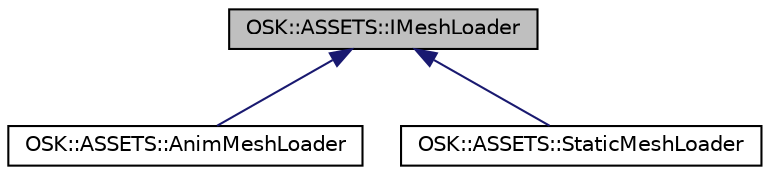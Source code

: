 digraph "OSK::ASSETS::IMeshLoader"
{
 // LATEX_PDF_SIZE
  edge [fontname="Helvetica",fontsize="10",labelfontname="Helvetica",labelfontsize="10"];
  node [fontname="Helvetica",fontsize="10",shape=record];
  Node1 [label="OSK::ASSETS::IMeshLoader",height=0.2,width=0.4,color="black", fillcolor="grey75", style="filled", fontcolor="black",tooltip="Clase base para poder importar un modelo GLTF. Se debe crear una clase hija por cada tipo de vértice ..."];
  Node1 -> Node2 [dir="back",color="midnightblue",fontsize="10",style="solid"];
  Node2 [label="OSK::ASSETS::AnimMeshLoader",height=0.2,width=0.4,color="black", fillcolor="white", style="filled",URL="$class_o_s_k_1_1_a_s_s_e_t_s_1_1_anim_mesh_loader.html",tooltip=" "];
  Node1 -> Node3 [dir="back",color="midnightblue",fontsize="10",style="solid"];
  Node3 [label="OSK::ASSETS::StaticMeshLoader",height=0.2,width=0.4,color="black", fillcolor="white", style="filled",URL="$class_o_s_k_1_1_a_s_s_e_t_s_1_1_static_mesh_loader.html",tooltip=" "];
}
